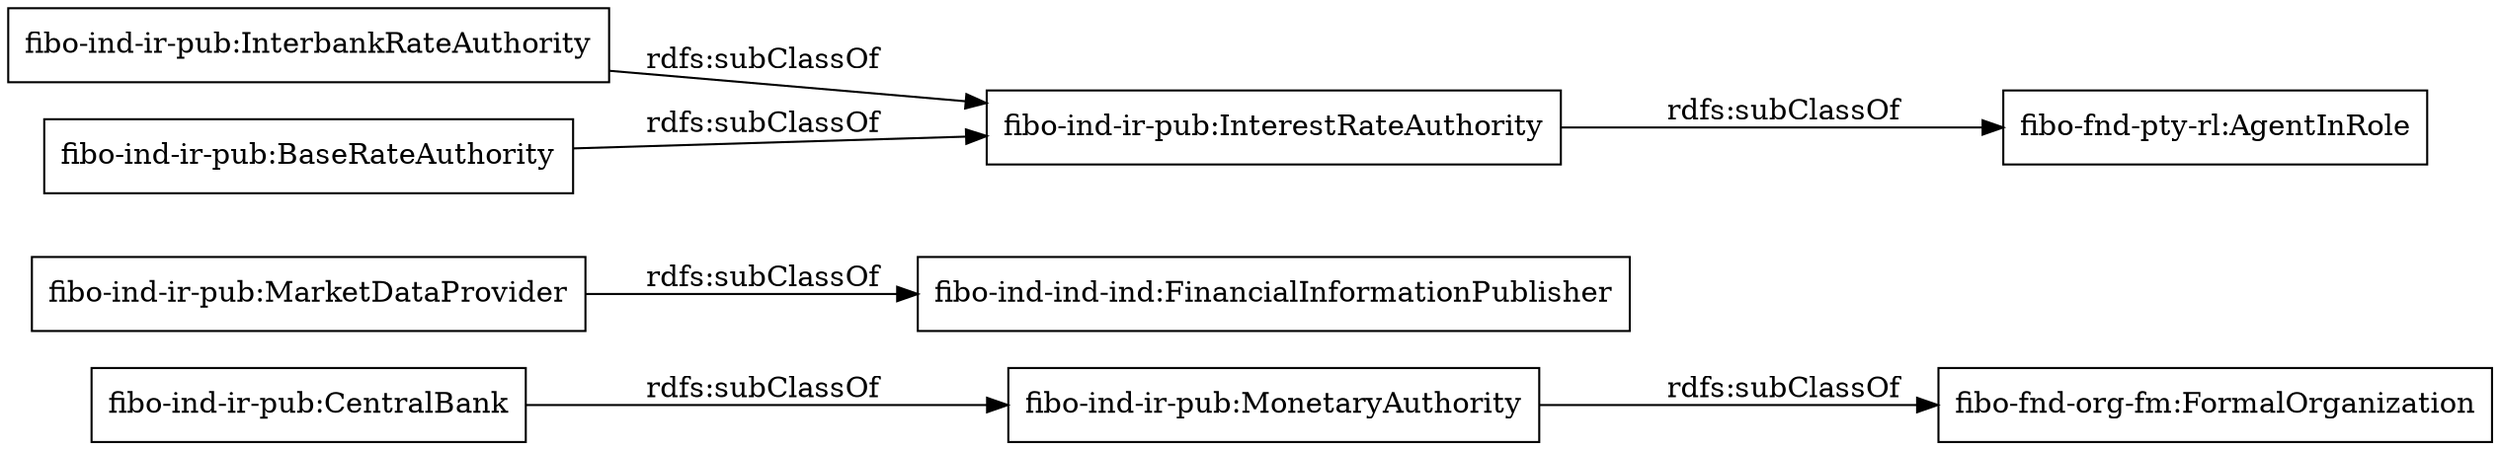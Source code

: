digraph ar2dtool_diagram { 
rankdir=LR;
size="1000"
node [shape = rectangle, color="black"]; "fibo-ind-ir-pub:MonetaryAuthority" "fibo-ind-ir-pub:MarketDataProvider" "fibo-ind-ir-pub:InterestRateAuthority" "fibo-ind-ir-pub:InterbankRateAuthority" "fibo-ind-ir-pub:CentralBank" "fibo-ind-ir-pub:BaseRateAuthority" ; /*classes style*/
	"fibo-ind-ir-pub:CentralBank" -> "fibo-ind-ir-pub:MonetaryAuthority" [ label = "rdfs:subClassOf" ];
	"fibo-ind-ir-pub:BaseRateAuthority" -> "fibo-ind-ir-pub:InterestRateAuthority" [ label = "rdfs:subClassOf" ];
	"fibo-ind-ir-pub:MarketDataProvider" -> "fibo-ind-ind-ind:FinancialInformationPublisher" [ label = "rdfs:subClassOf" ];
	"fibo-ind-ir-pub:InterestRateAuthority" -> "fibo-fnd-pty-rl:AgentInRole" [ label = "rdfs:subClassOf" ];
	"fibo-ind-ir-pub:MonetaryAuthority" -> "fibo-fnd-org-fm:FormalOrganization" [ label = "rdfs:subClassOf" ];
	"fibo-ind-ir-pub:InterbankRateAuthority" -> "fibo-ind-ir-pub:InterestRateAuthority" [ label = "rdfs:subClassOf" ];

}
